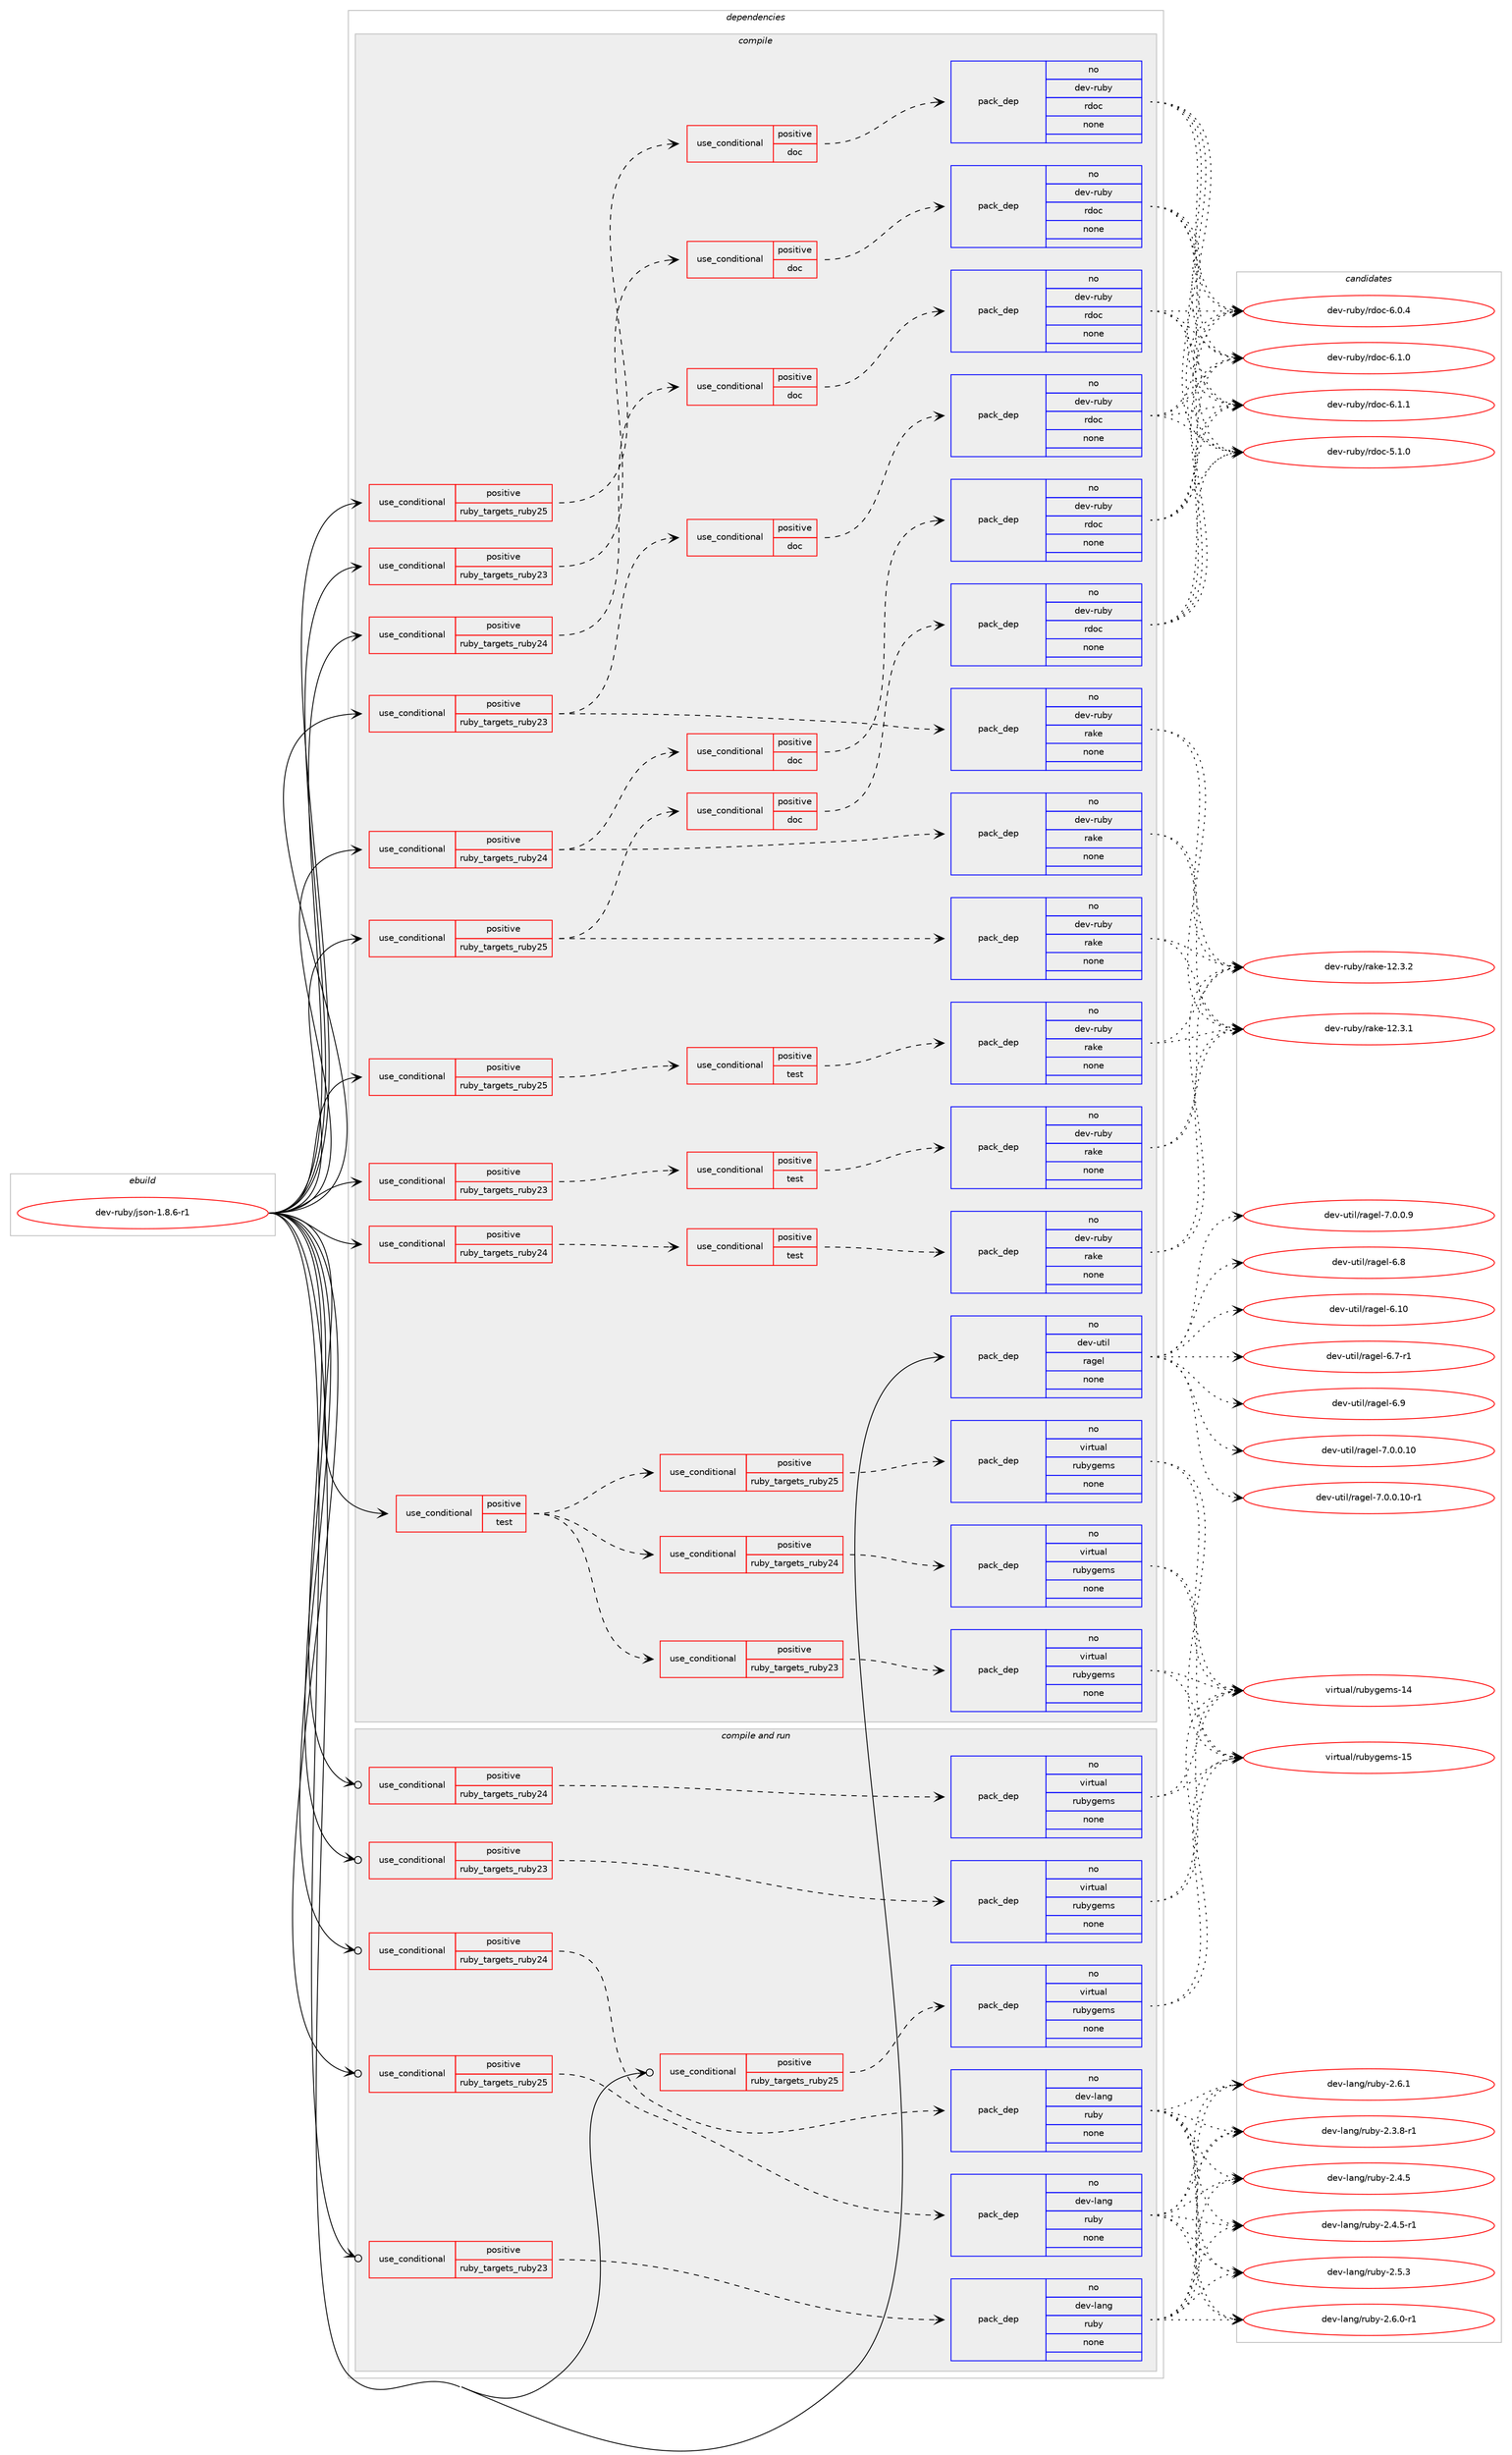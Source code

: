 digraph prolog {

# *************
# Graph options
# *************

newrank=true;
concentrate=true;
compound=true;
graph [rankdir=LR,fontname=Helvetica,fontsize=10,ranksep=1.5];#, ranksep=2.5, nodesep=0.2];
edge  [arrowhead=vee];
node  [fontname=Helvetica,fontsize=10];

# **********
# The ebuild
# **********

subgraph cluster_leftcol {
color=gray;
rank=same;
label=<<i>ebuild</i>>;
id [label="dev-ruby/json-1.8.6-r1", color=red, width=4, href="../dev-ruby/json-1.8.6-r1.svg"];
}

# ****************
# The dependencies
# ****************

subgraph cluster_midcol {
color=gray;
label=<<i>dependencies</i>>;
subgraph cluster_compile {
fillcolor="#eeeeee";
style=filled;
label=<<i>compile</i>>;
subgraph cond403452 {
dependency1500427 [label=<<TABLE BORDER="0" CELLBORDER="1" CELLSPACING="0" CELLPADDING="4"><TR><TD ROWSPAN="3" CELLPADDING="10">use_conditional</TD></TR><TR><TD>positive</TD></TR><TR><TD>ruby_targets_ruby23</TD></TR></TABLE>>, shape=none, color=red];
subgraph cond403453 {
dependency1500428 [label=<<TABLE BORDER="0" CELLBORDER="1" CELLSPACING="0" CELLPADDING="4"><TR><TD ROWSPAN="3" CELLPADDING="10">use_conditional</TD></TR><TR><TD>positive</TD></TR><TR><TD>doc</TD></TR></TABLE>>, shape=none, color=red];
subgraph pack1073514 {
dependency1500429 [label=<<TABLE BORDER="0" CELLBORDER="1" CELLSPACING="0" CELLPADDING="4" WIDTH="220"><TR><TD ROWSPAN="6" CELLPADDING="30">pack_dep</TD></TR><TR><TD WIDTH="110">no</TD></TR><TR><TD>dev-ruby</TD></TR><TR><TD>rdoc</TD></TR><TR><TD>none</TD></TR><TR><TD></TD></TR></TABLE>>, shape=none, color=blue];
}
dependency1500428:e -> dependency1500429:w [weight=20,style="dashed",arrowhead="vee"];
}
dependency1500427:e -> dependency1500428:w [weight=20,style="dashed",arrowhead="vee"];
}
id:e -> dependency1500427:w [weight=20,style="solid",arrowhead="vee"];
subgraph cond403454 {
dependency1500430 [label=<<TABLE BORDER="0" CELLBORDER="1" CELLSPACING="0" CELLPADDING="4"><TR><TD ROWSPAN="3" CELLPADDING="10">use_conditional</TD></TR><TR><TD>positive</TD></TR><TR><TD>ruby_targets_ruby23</TD></TR></TABLE>>, shape=none, color=red];
subgraph cond403455 {
dependency1500431 [label=<<TABLE BORDER="0" CELLBORDER="1" CELLSPACING="0" CELLPADDING="4"><TR><TD ROWSPAN="3" CELLPADDING="10">use_conditional</TD></TR><TR><TD>positive</TD></TR><TR><TD>test</TD></TR></TABLE>>, shape=none, color=red];
subgraph pack1073515 {
dependency1500432 [label=<<TABLE BORDER="0" CELLBORDER="1" CELLSPACING="0" CELLPADDING="4" WIDTH="220"><TR><TD ROWSPAN="6" CELLPADDING="30">pack_dep</TD></TR><TR><TD WIDTH="110">no</TD></TR><TR><TD>dev-ruby</TD></TR><TR><TD>rake</TD></TR><TR><TD>none</TD></TR><TR><TD></TD></TR></TABLE>>, shape=none, color=blue];
}
dependency1500431:e -> dependency1500432:w [weight=20,style="dashed",arrowhead="vee"];
}
dependency1500430:e -> dependency1500431:w [weight=20,style="dashed",arrowhead="vee"];
}
id:e -> dependency1500430:w [weight=20,style="solid",arrowhead="vee"];
subgraph cond403456 {
dependency1500433 [label=<<TABLE BORDER="0" CELLBORDER="1" CELLSPACING="0" CELLPADDING="4"><TR><TD ROWSPAN="3" CELLPADDING="10">use_conditional</TD></TR><TR><TD>positive</TD></TR><TR><TD>ruby_targets_ruby23</TD></TR></TABLE>>, shape=none, color=red];
subgraph pack1073516 {
dependency1500434 [label=<<TABLE BORDER="0" CELLBORDER="1" CELLSPACING="0" CELLPADDING="4" WIDTH="220"><TR><TD ROWSPAN="6" CELLPADDING="30">pack_dep</TD></TR><TR><TD WIDTH="110">no</TD></TR><TR><TD>dev-ruby</TD></TR><TR><TD>rake</TD></TR><TR><TD>none</TD></TR><TR><TD></TD></TR></TABLE>>, shape=none, color=blue];
}
dependency1500433:e -> dependency1500434:w [weight=20,style="dashed",arrowhead="vee"];
subgraph cond403457 {
dependency1500435 [label=<<TABLE BORDER="0" CELLBORDER="1" CELLSPACING="0" CELLPADDING="4"><TR><TD ROWSPAN="3" CELLPADDING="10">use_conditional</TD></TR><TR><TD>positive</TD></TR><TR><TD>doc</TD></TR></TABLE>>, shape=none, color=red];
subgraph pack1073517 {
dependency1500436 [label=<<TABLE BORDER="0" CELLBORDER="1" CELLSPACING="0" CELLPADDING="4" WIDTH="220"><TR><TD ROWSPAN="6" CELLPADDING="30">pack_dep</TD></TR><TR><TD WIDTH="110">no</TD></TR><TR><TD>dev-ruby</TD></TR><TR><TD>rdoc</TD></TR><TR><TD>none</TD></TR><TR><TD></TD></TR></TABLE>>, shape=none, color=blue];
}
dependency1500435:e -> dependency1500436:w [weight=20,style="dashed",arrowhead="vee"];
}
dependency1500433:e -> dependency1500435:w [weight=20,style="dashed",arrowhead="vee"];
}
id:e -> dependency1500433:w [weight=20,style="solid",arrowhead="vee"];
subgraph cond403458 {
dependency1500437 [label=<<TABLE BORDER="0" CELLBORDER="1" CELLSPACING="0" CELLPADDING="4"><TR><TD ROWSPAN="3" CELLPADDING="10">use_conditional</TD></TR><TR><TD>positive</TD></TR><TR><TD>ruby_targets_ruby24</TD></TR></TABLE>>, shape=none, color=red];
subgraph cond403459 {
dependency1500438 [label=<<TABLE BORDER="0" CELLBORDER="1" CELLSPACING="0" CELLPADDING="4"><TR><TD ROWSPAN="3" CELLPADDING="10">use_conditional</TD></TR><TR><TD>positive</TD></TR><TR><TD>doc</TD></TR></TABLE>>, shape=none, color=red];
subgraph pack1073518 {
dependency1500439 [label=<<TABLE BORDER="0" CELLBORDER="1" CELLSPACING="0" CELLPADDING="4" WIDTH="220"><TR><TD ROWSPAN="6" CELLPADDING="30">pack_dep</TD></TR><TR><TD WIDTH="110">no</TD></TR><TR><TD>dev-ruby</TD></TR><TR><TD>rdoc</TD></TR><TR><TD>none</TD></TR><TR><TD></TD></TR></TABLE>>, shape=none, color=blue];
}
dependency1500438:e -> dependency1500439:w [weight=20,style="dashed",arrowhead="vee"];
}
dependency1500437:e -> dependency1500438:w [weight=20,style="dashed",arrowhead="vee"];
}
id:e -> dependency1500437:w [weight=20,style="solid",arrowhead="vee"];
subgraph cond403460 {
dependency1500440 [label=<<TABLE BORDER="0" CELLBORDER="1" CELLSPACING="0" CELLPADDING="4"><TR><TD ROWSPAN="3" CELLPADDING="10">use_conditional</TD></TR><TR><TD>positive</TD></TR><TR><TD>ruby_targets_ruby24</TD></TR></TABLE>>, shape=none, color=red];
subgraph cond403461 {
dependency1500441 [label=<<TABLE BORDER="0" CELLBORDER="1" CELLSPACING="0" CELLPADDING="4"><TR><TD ROWSPAN="3" CELLPADDING="10">use_conditional</TD></TR><TR><TD>positive</TD></TR><TR><TD>test</TD></TR></TABLE>>, shape=none, color=red];
subgraph pack1073519 {
dependency1500442 [label=<<TABLE BORDER="0" CELLBORDER="1" CELLSPACING="0" CELLPADDING="4" WIDTH="220"><TR><TD ROWSPAN="6" CELLPADDING="30">pack_dep</TD></TR><TR><TD WIDTH="110">no</TD></TR><TR><TD>dev-ruby</TD></TR><TR><TD>rake</TD></TR><TR><TD>none</TD></TR><TR><TD></TD></TR></TABLE>>, shape=none, color=blue];
}
dependency1500441:e -> dependency1500442:w [weight=20,style="dashed",arrowhead="vee"];
}
dependency1500440:e -> dependency1500441:w [weight=20,style="dashed",arrowhead="vee"];
}
id:e -> dependency1500440:w [weight=20,style="solid",arrowhead="vee"];
subgraph cond403462 {
dependency1500443 [label=<<TABLE BORDER="0" CELLBORDER="1" CELLSPACING="0" CELLPADDING="4"><TR><TD ROWSPAN="3" CELLPADDING="10">use_conditional</TD></TR><TR><TD>positive</TD></TR><TR><TD>ruby_targets_ruby24</TD></TR></TABLE>>, shape=none, color=red];
subgraph pack1073520 {
dependency1500444 [label=<<TABLE BORDER="0" CELLBORDER="1" CELLSPACING="0" CELLPADDING="4" WIDTH="220"><TR><TD ROWSPAN="6" CELLPADDING="30">pack_dep</TD></TR><TR><TD WIDTH="110">no</TD></TR><TR><TD>dev-ruby</TD></TR><TR><TD>rake</TD></TR><TR><TD>none</TD></TR><TR><TD></TD></TR></TABLE>>, shape=none, color=blue];
}
dependency1500443:e -> dependency1500444:w [weight=20,style="dashed",arrowhead="vee"];
subgraph cond403463 {
dependency1500445 [label=<<TABLE BORDER="0" CELLBORDER="1" CELLSPACING="0" CELLPADDING="4"><TR><TD ROWSPAN="3" CELLPADDING="10">use_conditional</TD></TR><TR><TD>positive</TD></TR><TR><TD>doc</TD></TR></TABLE>>, shape=none, color=red];
subgraph pack1073521 {
dependency1500446 [label=<<TABLE BORDER="0" CELLBORDER="1" CELLSPACING="0" CELLPADDING="4" WIDTH="220"><TR><TD ROWSPAN="6" CELLPADDING="30">pack_dep</TD></TR><TR><TD WIDTH="110">no</TD></TR><TR><TD>dev-ruby</TD></TR><TR><TD>rdoc</TD></TR><TR><TD>none</TD></TR><TR><TD></TD></TR></TABLE>>, shape=none, color=blue];
}
dependency1500445:e -> dependency1500446:w [weight=20,style="dashed",arrowhead="vee"];
}
dependency1500443:e -> dependency1500445:w [weight=20,style="dashed",arrowhead="vee"];
}
id:e -> dependency1500443:w [weight=20,style="solid",arrowhead="vee"];
subgraph cond403464 {
dependency1500447 [label=<<TABLE BORDER="0" CELLBORDER="1" CELLSPACING="0" CELLPADDING="4"><TR><TD ROWSPAN="3" CELLPADDING="10">use_conditional</TD></TR><TR><TD>positive</TD></TR><TR><TD>ruby_targets_ruby25</TD></TR></TABLE>>, shape=none, color=red];
subgraph cond403465 {
dependency1500448 [label=<<TABLE BORDER="0" CELLBORDER="1" CELLSPACING="0" CELLPADDING="4"><TR><TD ROWSPAN="3" CELLPADDING="10">use_conditional</TD></TR><TR><TD>positive</TD></TR><TR><TD>doc</TD></TR></TABLE>>, shape=none, color=red];
subgraph pack1073522 {
dependency1500449 [label=<<TABLE BORDER="0" CELLBORDER="1" CELLSPACING="0" CELLPADDING="4" WIDTH="220"><TR><TD ROWSPAN="6" CELLPADDING="30">pack_dep</TD></TR><TR><TD WIDTH="110">no</TD></TR><TR><TD>dev-ruby</TD></TR><TR><TD>rdoc</TD></TR><TR><TD>none</TD></TR><TR><TD></TD></TR></TABLE>>, shape=none, color=blue];
}
dependency1500448:e -> dependency1500449:w [weight=20,style="dashed",arrowhead="vee"];
}
dependency1500447:e -> dependency1500448:w [weight=20,style="dashed",arrowhead="vee"];
}
id:e -> dependency1500447:w [weight=20,style="solid",arrowhead="vee"];
subgraph cond403466 {
dependency1500450 [label=<<TABLE BORDER="0" CELLBORDER="1" CELLSPACING="0" CELLPADDING="4"><TR><TD ROWSPAN="3" CELLPADDING="10">use_conditional</TD></TR><TR><TD>positive</TD></TR><TR><TD>ruby_targets_ruby25</TD></TR></TABLE>>, shape=none, color=red];
subgraph cond403467 {
dependency1500451 [label=<<TABLE BORDER="0" CELLBORDER="1" CELLSPACING="0" CELLPADDING="4"><TR><TD ROWSPAN="3" CELLPADDING="10">use_conditional</TD></TR><TR><TD>positive</TD></TR><TR><TD>test</TD></TR></TABLE>>, shape=none, color=red];
subgraph pack1073523 {
dependency1500452 [label=<<TABLE BORDER="0" CELLBORDER="1" CELLSPACING="0" CELLPADDING="4" WIDTH="220"><TR><TD ROWSPAN="6" CELLPADDING="30">pack_dep</TD></TR><TR><TD WIDTH="110">no</TD></TR><TR><TD>dev-ruby</TD></TR><TR><TD>rake</TD></TR><TR><TD>none</TD></TR><TR><TD></TD></TR></TABLE>>, shape=none, color=blue];
}
dependency1500451:e -> dependency1500452:w [weight=20,style="dashed",arrowhead="vee"];
}
dependency1500450:e -> dependency1500451:w [weight=20,style="dashed",arrowhead="vee"];
}
id:e -> dependency1500450:w [weight=20,style="solid",arrowhead="vee"];
subgraph cond403468 {
dependency1500453 [label=<<TABLE BORDER="0" CELLBORDER="1" CELLSPACING="0" CELLPADDING="4"><TR><TD ROWSPAN="3" CELLPADDING="10">use_conditional</TD></TR><TR><TD>positive</TD></TR><TR><TD>ruby_targets_ruby25</TD></TR></TABLE>>, shape=none, color=red];
subgraph pack1073524 {
dependency1500454 [label=<<TABLE BORDER="0" CELLBORDER="1" CELLSPACING="0" CELLPADDING="4" WIDTH="220"><TR><TD ROWSPAN="6" CELLPADDING="30">pack_dep</TD></TR><TR><TD WIDTH="110">no</TD></TR><TR><TD>dev-ruby</TD></TR><TR><TD>rake</TD></TR><TR><TD>none</TD></TR><TR><TD></TD></TR></TABLE>>, shape=none, color=blue];
}
dependency1500453:e -> dependency1500454:w [weight=20,style="dashed",arrowhead="vee"];
subgraph cond403469 {
dependency1500455 [label=<<TABLE BORDER="0" CELLBORDER="1" CELLSPACING="0" CELLPADDING="4"><TR><TD ROWSPAN="3" CELLPADDING="10">use_conditional</TD></TR><TR><TD>positive</TD></TR><TR><TD>doc</TD></TR></TABLE>>, shape=none, color=red];
subgraph pack1073525 {
dependency1500456 [label=<<TABLE BORDER="0" CELLBORDER="1" CELLSPACING="0" CELLPADDING="4" WIDTH="220"><TR><TD ROWSPAN="6" CELLPADDING="30">pack_dep</TD></TR><TR><TD WIDTH="110">no</TD></TR><TR><TD>dev-ruby</TD></TR><TR><TD>rdoc</TD></TR><TR><TD>none</TD></TR><TR><TD></TD></TR></TABLE>>, shape=none, color=blue];
}
dependency1500455:e -> dependency1500456:w [weight=20,style="dashed",arrowhead="vee"];
}
dependency1500453:e -> dependency1500455:w [weight=20,style="dashed",arrowhead="vee"];
}
id:e -> dependency1500453:w [weight=20,style="solid",arrowhead="vee"];
subgraph cond403470 {
dependency1500457 [label=<<TABLE BORDER="0" CELLBORDER="1" CELLSPACING="0" CELLPADDING="4"><TR><TD ROWSPAN="3" CELLPADDING="10">use_conditional</TD></TR><TR><TD>positive</TD></TR><TR><TD>test</TD></TR></TABLE>>, shape=none, color=red];
subgraph cond403471 {
dependency1500458 [label=<<TABLE BORDER="0" CELLBORDER="1" CELLSPACING="0" CELLPADDING="4"><TR><TD ROWSPAN="3" CELLPADDING="10">use_conditional</TD></TR><TR><TD>positive</TD></TR><TR><TD>ruby_targets_ruby23</TD></TR></TABLE>>, shape=none, color=red];
subgraph pack1073526 {
dependency1500459 [label=<<TABLE BORDER="0" CELLBORDER="1" CELLSPACING="0" CELLPADDING="4" WIDTH="220"><TR><TD ROWSPAN="6" CELLPADDING="30">pack_dep</TD></TR><TR><TD WIDTH="110">no</TD></TR><TR><TD>virtual</TD></TR><TR><TD>rubygems</TD></TR><TR><TD>none</TD></TR><TR><TD></TD></TR></TABLE>>, shape=none, color=blue];
}
dependency1500458:e -> dependency1500459:w [weight=20,style="dashed",arrowhead="vee"];
}
dependency1500457:e -> dependency1500458:w [weight=20,style="dashed",arrowhead="vee"];
subgraph cond403472 {
dependency1500460 [label=<<TABLE BORDER="0" CELLBORDER="1" CELLSPACING="0" CELLPADDING="4"><TR><TD ROWSPAN="3" CELLPADDING="10">use_conditional</TD></TR><TR><TD>positive</TD></TR><TR><TD>ruby_targets_ruby24</TD></TR></TABLE>>, shape=none, color=red];
subgraph pack1073527 {
dependency1500461 [label=<<TABLE BORDER="0" CELLBORDER="1" CELLSPACING="0" CELLPADDING="4" WIDTH="220"><TR><TD ROWSPAN="6" CELLPADDING="30">pack_dep</TD></TR><TR><TD WIDTH="110">no</TD></TR><TR><TD>virtual</TD></TR><TR><TD>rubygems</TD></TR><TR><TD>none</TD></TR><TR><TD></TD></TR></TABLE>>, shape=none, color=blue];
}
dependency1500460:e -> dependency1500461:w [weight=20,style="dashed",arrowhead="vee"];
}
dependency1500457:e -> dependency1500460:w [weight=20,style="dashed",arrowhead="vee"];
subgraph cond403473 {
dependency1500462 [label=<<TABLE BORDER="0" CELLBORDER="1" CELLSPACING="0" CELLPADDING="4"><TR><TD ROWSPAN="3" CELLPADDING="10">use_conditional</TD></TR><TR><TD>positive</TD></TR><TR><TD>ruby_targets_ruby25</TD></TR></TABLE>>, shape=none, color=red];
subgraph pack1073528 {
dependency1500463 [label=<<TABLE BORDER="0" CELLBORDER="1" CELLSPACING="0" CELLPADDING="4" WIDTH="220"><TR><TD ROWSPAN="6" CELLPADDING="30">pack_dep</TD></TR><TR><TD WIDTH="110">no</TD></TR><TR><TD>virtual</TD></TR><TR><TD>rubygems</TD></TR><TR><TD>none</TD></TR><TR><TD></TD></TR></TABLE>>, shape=none, color=blue];
}
dependency1500462:e -> dependency1500463:w [weight=20,style="dashed",arrowhead="vee"];
}
dependency1500457:e -> dependency1500462:w [weight=20,style="dashed",arrowhead="vee"];
}
id:e -> dependency1500457:w [weight=20,style="solid",arrowhead="vee"];
subgraph pack1073529 {
dependency1500464 [label=<<TABLE BORDER="0" CELLBORDER="1" CELLSPACING="0" CELLPADDING="4" WIDTH="220"><TR><TD ROWSPAN="6" CELLPADDING="30">pack_dep</TD></TR><TR><TD WIDTH="110">no</TD></TR><TR><TD>dev-util</TD></TR><TR><TD>ragel</TD></TR><TR><TD>none</TD></TR><TR><TD></TD></TR></TABLE>>, shape=none, color=blue];
}
id:e -> dependency1500464:w [weight=20,style="solid",arrowhead="vee"];
}
subgraph cluster_compileandrun {
fillcolor="#eeeeee";
style=filled;
label=<<i>compile and run</i>>;
subgraph cond403474 {
dependency1500465 [label=<<TABLE BORDER="0" CELLBORDER="1" CELLSPACING="0" CELLPADDING="4"><TR><TD ROWSPAN="3" CELLPADDING="10">use_conditional</TD></TR><TR><TD>positive</TD></TR><TR><TD>ruby_targets_ruby23</TD></TR></TABLE>>, shape=none, color=red];
subgraph pack1073530 {
dependency1500466 [label=<<TABLE BORDER="0" CELLBORDER="1" CELLSPACING="0" CELLPADDING="4" WIDTH="220"><TR><TD ROWSPAN="6" CELLPADDING="30">pack_dep</TD></TR><TR><TD WIDTH="110">no</TD></TR><TR><TD>dev-lang</TD></TR><TR><TD>ruby</TD></TR><TR><TD>none</TD></TR><TR><TD></TD></TR></TABLE>>, shape=none, color=blue];
}
dependency1500465:e -> dependency1500466:w [weight=20,style="dashed",arrowhead="vee"];
}
id:e -> dependency1500465:w [weight=20,style="solid",arrowhead="odotvee"];
subgraph cond403475 {
dependency1500467 [label=<<TABLE BORDER="0" CELLBORDER="1" CELLSPACING="0" CELLPADDING="4"><TR><TD ROWSPAN="3" CELLPADDING="10">use_conditional</TD></TR><TR><TD>positive</TD></TR><TR><TD>ruby_targets_ruby23</TD></TR></TABLE>>, shape=none, color=red];
subgraph pack1073531 {
dependency1500468 [label=<<TABLE BORDER="0" CELLBORDER="1" CELLSPACING="0" CELLPADDING="4" WIDTH="220"><TR><TD ROWSPAN="6" CELLPADDING="30">pack_dep</TD></TR><TR><TD WIDTH="110">no</TD></TR><TR><TD>virtual</TD></TR><TR><TD>rubygems</TD></TR><TR><TD>none</TD></TR><TR><TD></TD></TR></TABLE>>, shape=none, color=blue];
}
dependency1500467:e -> dependency1500468:w [weight=20,style="dashed",arrowhead="vee"];
}
id:e -> dependency1500467:w [weight=20,style="solid",arrowhead="odotvee"];
subgraph cond403476 {
dependency1500469 [label=<<TABLE BORDER="0" CELLBORDER="1" CELLSPACING="0" CELLPADDING="4"><TR><TD ROWSPAN="3" CELLPADDING="10">use_conditional</TD></TR><TR><TD>positive</TD></TR><TR><TD>ruby_targets_ruby24</TD></TR></TABLE>>, shape=none, color=red];
subgraph pack1073532 {
dependency1500470 [label=<<TABLE BORDER="0" CELLBORDER="1" CELLSPACING="0" CELLPADDING="4" WIDTH="220"><TR><TD ROWSPAN="6" CELLPADDING="30">pack_dep</TD></TR><TR><TD WIDTH="110">no</TD></TR><TR><TD>dev-lang</TD></TR><TR><TD>ruby</TD></TR><TR><TD>none</TD></TR><TR><TD></TD></TR></TABLE>>, shape=none, color=blue];
}
dependency1500469:e -> dependency1500470:w [weight=20,style="dashed",arrowhead="vee"];
}
id:e -> dependency1500469:w [weight=20,style="solid",arrowhead="odotvee"];
subgraph cond403477 {
dependency1500471 [label=<<TABLE BORDER="0" CELLBORDER="1" CELLSPACING="0" CELLPADDING="4"><TR><TD ROWSPAN="3" CELLPADDING="10">use_conditional</TD></TR><TR><TD>positive</TD></TR><TR><TD>ruby_targets_ruby24</TD></TR></TABLE>>, shape=none, color=red];
subgraph pack1073533 {
dependency1500472 [label=<<TABLE BORDER="0" CELLBORDER="1" CELLSPACING="0" CELLPADDING="4" WIDTH="220"><TR><TD ROWSPAN="6" CELLPADDING="30">pack_dep</TD></TR><TR><TD WIDTH="110">no</TD></TR><TR><TD>virtual</TD></TR><TR><TD>rubygems</TD></TR><TR><TD>none</TD></TR><TR><TD></TD></TR></TABLE>>, shape=none, color=blue];
}
dependency1500471:e -> dependency1500472:w [weight=20,style="dashed",arrowhead="vee"];
}
id:e -> dependency1500471:w [weight=20,style="solid",arrowhead="odotvee"];
subgraph cond403478 {
dependency1500473 [label=<<TABLE BORDER="0" CELLBORDER="1" CELLSPACING="0" CELLPADDING="4"><TR><TD ROWSPAN="3" CELLPADDING="10">use_conditional</TD></TR><TR><TD>positive</TD></TR><TR><TD>ruby_targets_ruby25</TD></TR></TABLE>>, shape=none, color=red];
subgraph pack1073534 {
dependency1500474 [label=<<TABLE BORDER="0" CELLBORDER="1" CELLSPACING="0" CELLPADDING="4" WIDTH="220"><TR><TD ROWSPAN="6" CELLPADDING="30">pack_dep</TD></TR><TR><TD WIDTH="110">no</TD></TR><TR><TD>dev-lang</TD></TR><TR><TD>ruby</TD></TR><TR><TD>none</TD></TR><TR><TD></TD></TR></TABLE>>, shape=none, color=blue];
}
dependency1500473:e -> dependency1500474:w [weight=20,style="dashed",arrowhead="vee"];
}
id:e -> dependency1500473:w [weight=20,style="solid",arrowhead="odotvee"];
subgraph cond403479 {
dependency1500475 [label=<<TABLE BORDER="0" CELLBORDER="1" CELLSPACING="0" CELLPADDING="4"><TR><TD ROWSPAN="3" CELLPADDING="10">use_conditional</TD></TR><TR><TD>positive</TD></TR><TR><TD>ruby_targets_ruby25</TD></TR></TABLE>>, shape=none, color=red];
subgraph pack1073535 {
dependency1500476 [label=<<TABLE BORDER="0" CELLBORDER="1" CELLSPACING="0" CELLPADDING="4" WIDTH="220"><TR><TD ROWSPAN="6" CELLPADDING="30">pack_dep</TD></TR><TR><TD WIDTH="110">no</TD></TR><TR><TD>virtual</TD></TR><TR><TD>rubygems</TD></TR><TR><TD>none</TD></TR><TR><TD></TD></TR></TABLE>>, shape=none, color=blue];
}
dependency1500475:e -> dependency1500476:w [weight=20,style="dashed",arrowhead="vee"];
}
id:e -> dependency1500475:w [weight=20,style="solid",arrowhead="odotvee"];
}
subgraph cluster_run {
fillcolor="#eeeeee";
style=filled;
label=<<i>run</i>>;
}
}

# **************
# The candidates
# **************

subgraph cluster_choices {
rank=same;
color=gray;
label=<<i>candidates</i>>;

subgraph choice1073514 {
color=black;
nodesep=1;
choice10010111845114117981214711410011199455346494648 [label="dev-ruby/rdoc-5.1.0", color=red, width=4,href="../dev-ruby/rdoc-5.1.0.svg"];
choice10010111845114117981214711410011199455446484652 [label="dev-ruby/rdoc-6.0.4", color=red, width=4,href="../dev-ruby/rdoc-6.0.4.svg"];
choice10010111845114117981214711410011199455446494648 [label="dev-ruby/rdoc-6.1.0", color=red, width=4,href="../dev-ruby/rdoc-6.1.0.svg"];
choice10010111845114117981214711410011199455446494649 [label="dev-ruby/rdoc-6.1.1", color=red, width=4,href="../dev-ruby/rdoc-6.1.1.svg"];
dependency1500429:e -> choice10010111845114117981214711410011199455346494648:w [style=dotted,weight="100"];
dependency1500429:e -> choice10010111845114117981214711410011199455446484652:w [style=dotted,weight="100"];
dependency1500429:e -> choice10010111845114117981214711410011199455446494648:w [style=dotted,weight="100"];
dependency1500429:e -> choice10010111845114117981214711410011199455446494649:w [style=dotted,weight="100"];
}
subgraph choice1073515 {
color=black;
nodesep=1;
choice1001011184511411798121471149710710145495046514649 [label="dev-ruby/rake-12.3.1", color=red, width=4,href="../dev-ruby/rake-12.3.1.svg"];
choice1001011184511411798121471149710710145495046514650 [label="dev-ruby/rake-12.3.2", color=red, width=4,href="../dev-ruby/rake-12.3.2.svg"];
dependency1500432:e -> choice1001011184511411798121471149710710145495046514649:w [style=dotted,weight="100"];
dependency1500432:e -> choice1001011184511411798121471149710710145495046514650:w [style=dotted,weight="100"];
}
subgraph choice1073516 {
color=black;
nodesep=1;
choice1001011184511411798121471149710710145495046514649 [label="dev-ruby/rake-12.3.1", color=red, width=4,href="../dev-ruby/rake-12.3.1.svg"];
choice1001011184511411798121471149710710145495046514650 [label="dev-ruby/rake-12.3.2", color=red, width=4,href="../dev-ruby/rake-12.3.2.svg"];
dependency1500434:e -> choice1001011184511411798121471149710710145495046514649:w [style=dotted,weight="100"];
dependency1500434:e -> choice1001011184511411798121471149710710145495046514650:w [style=dotted,weight="100"];
}
subgraph choice1073517 {
color=black;
nodesep=1;
choice10010111845114117981214711410011199455346494648 [label="dev-ruby/rdoc-5.1.0", color=red, width=4,href="../dev-ruby/rdoc-5.1.0.svg"];
choice10010111845114117981214711410011199455446484652 [label="dev-ruby/rdoc-6.0.4", color=red, width=4,href="../dev-ruby/rdoc-6.0.4.svg"];
choice10010111845114117981214711410011199455446494648 [label="dev-ruby/rdoc-6.1.0", color=red, width=4,href="../dev-ruby/rdoc-6.1.0.svg"];
choice10010111845114117981214711410011199455446494649 [label="dev-ruby/rdoc-6.1.1", color=red, width=4,href="../dev-ruby/rdoc-6.1.1.svg"];
dependency1500436:e -> choice10010111845114117981214711410011199455346494648:w [style=dotted,weight="100"];
dependency1500436:e -> choice10010111845114117981214711410011199455446484652:w [style=dotted,weight="100"];
dependency1500436:e -> choice10010111845114117981214711410011199455446494648:w [style=dotted,weight="100"];
dependency1500436:e -> choice10010111845114117981214711410011199455446494649:w [style=dotted,weight="100"];
}
subgraph choice1073518 {
color=black;
nodesep=1;
choice10010111845114117981214711410011199455346494648 [label="dev-ruby/rdoc-5.1.0", color=red, width=4,href="../dev-ruby/rdoc-5.1.0.svg"];
choice10010111845114117981214711410011199455446484652 [label="dev-ruby/rdoc-6.0.4", color=red, width=4,href="../dev-ruby/rdoc-6.0.4.svg"];
choice10010111845114117981214711410011199455446494648 [label="dev-ruby/rdoc-6.1.0", color=red, width=4,href="../dev-ruby/rdoc-6.1.0.svg"];
choice10010111845114117981214711410011199455446494649 [label="dev-ruby/rdoc-6.1.1", color=red, width=4,href="../dev-ruby/rdoc-6.1.1.svg"];
dependency1500439:e -> choice10010111845114117981214711410011199455346494648:w [style=dotted,weight="100"];
dependency1500439:e -> choice10010111845114117981214711410011199455446484652:w [style=dotted,weight="100"];
dependency1500439:e -> choice10010111845114117981214711410011199455446494648:w [style=dotted,weight="100"];
dependency1500439:e -> choice10010111845114117981214711410011199455446494649:w [style=dotted,weight="100"];
}
subgraph choice1073519 {
color=black;
nodesep=1;
choice1001011184511411798121471149710710145495046514649 [label="dev-ruby/rake-12.3.1", color=red, width=4,href="../dev-ruby/rake-12.3.1.svg"];
choice1001011184511411798121471149710710145495046514650 [label="dev-ruby/rake-12.3.2", color=red, width=4,href="../dev-ruby/rake-12.3.2.svg"];
dependency1500442:e -> choice1001011184511411798121471149710710145495046514649:w [style=dotted,weight="100"];
dependency1500442:e -> choice1001011184511411798121471149710710145495046514650:w [style=dotted,weight="100"];
}
subgraph choice1073520 {
color=black;
nodesep=1;
choice1001011184511411798121471149710710145495046514649 [label="dev-ruby/rake-12.3.1", color=red, width=4,href="../dev-ruby/rake-12.3.1.svg"];
choice1001011184511411798121471149710710145495046514650 [label="dev-ruby/rake-12.3.2", color=red, width=4,href="../dev-ruby/rake-12.3.2.svg"];
dependency1500444:e -> choice1001011184511411798121471149710710145495046514649:w [style=dotted,weight="100"];
dependency1500444:e -> choice1001011184511411798121471149710710145495046514650:w [style=dotted,weight="100"];
}
subgraph choice1073521 {
color=black;
nodesep=1;
choice10010111845114117981214711410011199455346494648 [label="dev-ruby/rdoc-5.1.0", color=red, width=4,href="../dev-ruby/rdoc-5.1.0.svg"];
choice10010111845114117981214711410011199455446484652 [label="dev-ruby/rdoc-6.0.4", color=red, width=4,href="../dev-ruby/rdoc-6.0.4.svg"];
choice10010111845114117981214711410011199455446494648 [label="dev-ruby/rdoc-6.1.0", color=red, width=4,href="../dev-ruby/rdoc-6.1.0.svg"];
choice10010111845114117981214711410011199455446494649 [label="dev-ruby/rdoc-6.1.1", color=red, width=4,href="../dev-ruby/rdoc-6.1.1.svg"];
dependency1500446:e -> choice10010111845114117981214711410011199455346494648:w [style=dotted,weight="100"];
dependency1500446:e -> choice10010111845114117981214711410011199455446484652:w [style=dotted,weight="100"];
dependency1500446:e -> choice10010111845114117981214711410011199455446494648:w [style=dotted,weight="100"];
dependency1500446:e -> choice10010111845114117981214711410011199455446494649:w [style=dotted,weight="100"];
}
subgraph choice1073522 {
color=black;
nodesep=1;
choice10010111845114117981214711410011199455346494648 [label="dev-ruby/rdoc-5.1.0", color=red, width=4,href="../dev-ruby/rdoc-5.1.0.svg"];
choice10010111845114117981214711410011199455446484652 [label="dev-ruby/rdoc-6.0.4", color=red, width=4,href="../dev-ruby/rdoc-6.0.4.svg"];
choice10010111845114117981214711410011199455446494648 [label="dev-ruby/rdoc-6.1.0", color=red, width=4,href="../dev-ruby/rdoc-6.1.0.svg"];
choice10010111845114117981214711410011199455446494649 [label="dev-ruby/rdoc-6.1.1", color=red, width=4,href="../dev-ruby/rdoc-6.1.1.svg"];
dependency1500449:e -> choice10010111845114117981214711410011199455346494648:w [style=dotted,weight="100"];
dependency1500449:e -> choice10010111845114117981214711410011199455446484652:w [style=dotted,weight="100"];
dependency1500449:e -> choice10010111845114117981214711410011199455446494648:w [style=dotted,weight="100"];
dependency1500449:e -> choice10010111845114117981214711410011199455446494649:w [style=dotted,weight="100"];
}
subgraph choice1073523 {
color=black;
nodesep=1;
choice1001011184511411798121471149710710145495046514649 [label="dev-ruby/rake-12.3.1", color=red, width=4,href="../dev-ruby/rake-12.3.1.svg"];
choice1001011184511411798121471149710710145495046514650 [label="dev-ruby/rake-12.3.2", color=red, width=4,href="../dev-ruby/rake-12.3.2.svg"];
dependency1500452:e -> choice1001011184511411798121471149710710145495046514649:w [style=dotted,weight="100"];
dependency1500452:e -> choice1001011184511411798121471149710710145495046514650:w [style=dotted,weight="100"];
}
subgraph choice1073524 {
color=black;
nodesep=1;
choice1001011184511411798121471149710710145495046514649 [label="dev-ruby/rake-12.3.1", color=red, width=4,href="../dev-ruby/rake-12.3.1.svg"];
choice1001011184511411798121471149710710145495046514650 [label="dev-ruby/rake-12.3.2", color=red, width=4,href="../dev-ruby/rake-12.3.2.svg"];
dependency1500454:e -> choice1001011184511411798121471149710710145495046514649:w [style=dotted,weight="100"];
dependency1500454:e -> choice1001011184511411798121471149710710145495046514650:w [style=dotted,weight="100"];
}
subgraph choice1073525 {
color=black;
nodesep=1;
choice10010111845114117981214711410011199455346494648 [label="dev-ruby/rdoc-5.1.0", color=red, width=4,href="../dev-ruby/rdoc-5.1.0.svg"];
choice10010111845114117981214711410011199455446484652 [label="dev-ruby/rdoc-6.0.4", color=red, width=4,href="../dev-ruby/rdoc-6.0.4.svg"];
choice10010111845114117981214711410011199455446494648 [label="dev-ruby/rdoc-6.1.0", color=red, width=4,href="../dev-ruby/rdoc-6.1.0.svg"];
choice10010111845114117981214711410011199455446494649 [label="dev-ruby/rdoc-6.1.1", color=red, width=4,href="../dev-ruby/rdoc-6.1.1.svg"];
dependency1500456:e -> choice10010111845114117981214711410011199455346494648:w [style=dotted,weight="100"];
dependency1500456:e -> choice10010111845114117981214711410011199455446484652:w [style=dotted,weight="100"];
dependency1500456:e -> choice10010111845114117981214711410011199455446494648:w [style=dotted,weight="100"];
dependency1500456:e -> choice10010111845114117981214711410011199455446494649:w [style=dotted,weight="100"];
}
subgraph choice1073526 {
color=black;
nodesep=1;
choice118105114116117971084711411798121103101109115454952 [label="virtual/rubygems-14", color=red, width=4,href="../virtual/rubygems-14.svg"];
choice118105114116117971084711411798121103101109115454953 [label="virtual/rubygems-15", color=red, width=4,href="../virtual/rubygems-15.svg"];
dependency1500459:e -> choice118105114116117971084711411798121103101109115454952:w [style=dotted,weight="100"];
dependency1500459:e -> choice118105114116117971084711411798121103101109115454953:w [style=dotted,weight="100"];
}
subgraph choice1073527 {
color=black;
nodesep=1;
choice118105114116117971084711411798121103101109115454952 [label="virtual/rubygems-14", color=red, width=4,href="../virtual/rubygems-14.svg"];
choice118105114116117971084711411798121103101109115454953 [label="virtual/rubygems-15", color=red, width=4,href="../virtual/rubygems-15.svg"];
dependency1500461:e -> choice118105114116117971084711411798121103101109115454952:w [style=dotted,weight="100"];
dependency1500461:e -> choice118105114116117971084711411798121103101109115454953:w [style=dotted,weight="100"];
}
subgraph choice1073528 {
color=black;
nodesep=1;
choice118105114116117971084711411798121103101109115454952 [label="virtual/rubygems-14", color=red, width=4,href="../virtual/rubygems-14.svg"];
choice118105114116117971084711411798121103101109115454953 [label="virtual/rubygems-15", color=red, width=4,href="../virtual/rubygems-15.svg"];
dependency1500463:e -> choice118105114116117971084711411798121103101109115454952:w [style=dotted,weight="100"];
dependency1500463:e -> choice118105114116117971084711411798121103101109115454953:w [style=dotted,weight="100"];
}
subgraph choice1073529 {
color=black;
nodesep=1;
choice1001011184511711610510847114971031011084554464948 [label="dev-util/ragel-6.10", color=red, width=4,href="../dev-util/ragel-6.10.svg"];
choice100101118451171161051084711497103101108455446554511449 [label="dev-util/ragel-6.7-r1", color=red, width=4,href="../dev-util/ragel-6.7-r1.svg"];
choice10010111845117116105108471149710310110845544656 [label="dev-util/ragel-6.8", color=red, width=4,href="../dev-util/ragel-6.8.svg"];
choice10010111845117116105108471149710310110845544657 [label="dev-util/ragel-6.9", color=red, width=4,href="../dev-util/ragel-6.9.svg"];
choice100101118451171161051084711497103101108455546484648464948 [label="dev-util/ragel-7.0.0.10", color=red, width=4,href="../dev-util/ragel-7.0.0.10.svg"];
choice1001011184511711610510847114971031011084555464846484649484511449 [label="dev-util/ragel-7.0.0.10-r1", color=red, width=4,href="../dev-util/ragel-7.0.0.10-r1.svg"];
choice1001011184511711610510847114971031011084555464846484657 [label="dev-util/ragel-7.0.0.9", color=red, width=4,href="../dev-util/ragel-7.0.0.9.svg"];
dependency1500464:e -> choice1001011184511711610510847114971031011084554464948:w [style=dotted,weight="100"];
dependency1500464:e -> choice100101118451171161051084711497103101108455446554511449:w [style=dotted,weight="100"];
dependency1500464:e -> choice10010111845117116105108471149710310110845544656:w [style=dotted,weight="100"];
dependency1500464:e -> choice10010111845117116105108471149710310110845544657:w [style=dotted,weight="100"];
dependency1500464:e -> choice100101118451171161051084711497103101108455546484648464948:w [style=dotted,weight="100"];
dependency1500464:e -> choice1001011184511711610510847114971031011084555464846484649484511449:w [style=dotted,weight="100"];
dependency1500464:e -> choice1001011184511711610510847114971031011084555464846484657:w [style=dotted,weight="100"];
}
subgraph choice1073530 {
color=black;
nodesep=1;
choice100101118451089711010347114117981214550465146564511449 [label="dev-lang/ruby-2.3.8-r1", color=red, width=4,href="../dev-lang/ruby-2.3.8-r1.svg"];
choice10010111845108971101034711411798121455046524653 [label="dev-lang/ruby-2.4.5", color=red, width=4,href="../dev-lang/ruby-2.4.5.svg"];
choice100101118451089711010347114117981214550465246534511449 [label="dev-lang/ruby-2.4.5-r1", color=red, width=4,href="../dev-lang/ruby-2.4.5-r1.svg"];
choice10010111845108971101034711411798121455046534651 [label="dev-lang/ruby-2.5.3", color=red, width=4,href="../dev-lang/ruby-2.5.3.svg"];
choice100101118451089711010347114117981214550465446484511449 [label="dev-lang/ruby-2.6.0-r1", color=red, width=4,href="../dev-lang/ruby-2.6.0-r1.svg"];
choice10010111845108971101034711411798121455046544649 [label="dev-lang/ruby-2.6.1", color=red, width=4,href="../dev-lang/ruby-2.6.1.svg"];
dependency1500466:e -> choice100101118451089711010347114117981214550465146564511449:w [style=dotted,weight="100"];
dependency1500466:e -> choice10010111845108971101034711411798121455046524653:w [style=dotted,weight="100"];
dependency1500466:e -> choice100101118451089711010347114117981214550465246534511449:w [style=dotted,weight="100"];
dependency1500466:e -> choice10010111845108971101034711411798121455046534651:w [style=dotted,weight="100"];
dependency1500466:e -> choice100101118451089711010347114117981214550465446484511449:w [style=dotted,weight="100"];
dependency1500466:e -> choice10010111845108971101034711411798121455046544649:w [style=dotted,weight="100"];
}
subgraph choice1073531 {
color=black;
nodesep=1;
choice118105114116117971084711411798121103101109115454952 [label="virtual/rubygems-14", color=red, width=4,href="../virtual/rubygems-14.svg"];
choice118105114116117971084711411798121103101109115454953 [label="virtual/rubygems-15", color=red, width=4,href="../virtual/rubygems-15.svg"];
dependency1500468:e -> choice118105114116117971084711411798121103101109115454952:w [style=dotted,weight="100"];
dependency1500468:e -> choice118105114116117971084711411798121103101109115454953:w [style=dotted,weight="100"];
}
subgraph choice1073532 {
color=black;
nodesep=1;
choice100101118451089711010347114117981214550465146564511449 [label="dev-lang/ruby-2.3.8-r1", color=red, width=4,href="../dev-lang/ruby-2.3.8-r1.svg"];
choice10010111845108971101034711411798121455046524653 [label="dev-lang/ruby-2.4.5", color=red, width=4,href="../dev-lang/ruby-2.4.5.svg"];
choice100101118451089711010347114117981214550465246534511449 [label="dev-lang/ruby-2.4.5-r1", color=red, width=4,href="../dev-lang/ruby-2.4.5-r1.svg"];
choice10010111845108971101034711411798121455046534651 [label="dev-lang/ruby-2.5.3", color=red, width=4,href="../dev-lang/ruby-2.5.3.svg"];
choice100101118451089711010347114117981214550465446484511449 [label="dev-lang/ruby-2.6.0-r1", color=red, width=4,href="../dev-lang/ruby-2.6.0-r1.svg"];
choice10010111845108971101034711411798121455046544649 [label="dev-lang/ruby-2.6.1", color=red, width=4,href="../dev-lang/ruby-2.6.1.svg"];
dependency1500470:e -> choice100101118451089711010347114117981214550465146564511449:w [style=dotted,weight="100"];
dependency1500470:e -> choice10010111845108971101034711411798121455046524653:w [style=dotted,weight="100"];
dependency1500470:e -> choice100101118451089711010347114117981214550465246534511449:w [style=dotted,weight="100"];
dependency1500470:e -> choice10010111845108971101034711411798121455046534651:w [style=dotted,weight="100"];
dependency1500470:e -> choice100101118451089711010347114117981214550465446484511449:w [style=dotted,weight="100"];
dependency1500470:e -> choice10010111845108971101034711411798121455046544649:w [style=dotted,weight="100"];
}
subgraph choice1073533 {
color=black;
nodesep=1;
choice118105114116117971084711411798121103101109115454952 [label="virtual/rubygems-14", color=red, width=4,href="../virtual/rubygems-14.svg"];
choice118105114116117971084711411798121103101109115454953 [label="virtual/rubygems-15", color=red, width=4,href="../virtual/rubygems-15.svg"];
dependency1500472:e -> choice118105114116117971084711411798121103101109115454952:w [style=dotted,weight="100"];
dependency1500472:e -> choice118105114116117971084711411798121103101109115454953:w [style=dotted,weight="100"];
}
subgraph choice1073534 {
color=black;
nodesep=1;
choice100101118451089711010347114117981214550465146564511449 [label="dev-lang/ruby-2.3.8-r1", color=red, width=4,href="../dev-lang/ruby-2.3.8-r1.svg"];
choice10010111845108971101034711411798121455046524653 [label="dev-lang/ruby-2.4.5", color=red, width=4,href="../dev-lang/ruby-2.4.5.svg"];
choice100101118451089711010347114117981214550465246534511449 [label="dev-lang/ruby-2.4.5-r1", color=red, width=4,href="../dev-lang/ruby-2.4.5-r1.svg"];
choice10010111845108971101034711411798121455046534651 [label="dev-lang/ruby-2.5.3", color=red, width=4,href="../dev-lang/ruby-2.5.3.svg"];
choice100101118451089711010347114117981214550465446484511449 [label="dev-lang/ruby-2.6.0-r1", color=red, width=4,href="../dev-lang/ruby-2.6.0-r1.svg"];
choice10010111845108971101034711411798121455046544649 [label="dev-lang/ruby-2.6.1", color=red, width=4,href="../dev-lang/ruby-2.6.1.svg"];
dependency1500474:e -> choice100101118451089711010347114117981214550465146564511449:w [style=dotted,weight="100"];
dependency1500474:e -> choice10010111845108971101034711411798121455046524653:w [style=dotted,weight="100"];
dependency1500474:e -> choice100101118451089711010347114117981214550465246534511449:w [style=dotted,weight="100"];
dependency1500474:e -> choice10010111845108971101034711411798121455046534651:w [style=dotted,weight="100"];
dependency1500474:e -> choice100101118451089711010347114117981214550465446484511449:w [style=dotted,weight="100"];
dependency1500474:e -> choice10010111845108971101034711411798121455046544649:w [style=dotted,weight="100"];
}
subgraph choice1073535 {
color=black;
nodesep=1;
choice118105114116117971084711411798121103101109115454952 [label="virtual/rubygems-14", color=red, width=4,href="../virtual/rubygems-14.svg"];
choice118105114116117971084711411798121103101109115454953 [label="virtual/rubygems-15", color=red, width=4,href="../virtual/rubygems-15.svg"];
dependency1500476:e -> choice118105114116117971084711411798121103101109115454952:w [style=dotted,weight="100"];
dependency1500476:e -> choice118105114116117971084711411798121103101109115454953:w [style=dotted,weight="100"];
}
}

}
